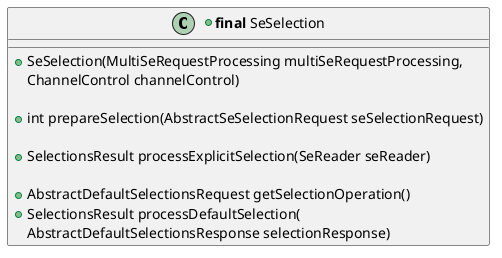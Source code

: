 '---------------------------------------------------------------------------------
' Copyright (c) 2018 Calypso Networks Association https://www.calypsonet-asso.org/
'
' See the NOTICE file(s) distributed with this work for additional
' information regarding copyright ownership.
'
' This program and the accompanying materials are made available under the
' terms of the Eclipse Public License 2.0 which is available at
' http://www.eclipse.org/legal/epl-2.0
'
' SPDX-License-Identifier: EPL-2.0 4
'---------------------------------------------------------------------------------

@startuml(id=SELECTION_SELECTION_0_8)
+class "<b>final</b> SeSelection" as SeSelection {
  +SeSelection(MultiSeRequestProcessing multiSeRequestProcessing,
    ChannelControl channelControl)

  +int prepareSelection(AbstractSeSelectionRequest seSelectionRequest)

  +SelectionsResult processExplicitSelection(SeReader seReader)

  +AbstractDefaultSelectionsRequest getSelectionOperation()
  +SelectionsResult processDefaultSelection(
    AbstractDefaultSelectionsResponse selectionResponse)
}
@enduml

@startuml(id=SELECTION_SELECTION_0_9)
+class "<b>final</b> SeSelection" as SeSelection {
  +SeSelection(MultiSeRequestProcessing multiSeRequestProcessing = FIRST_MATCH)

  +int prepareSelection(AbstractSeSelectionRequest seSelectionRequest)
  +<b>final</b> prepareReleaseSeChannel()

  +SelectionsResult processExplicitSelection(SeReader seReader)

  +AbstractDefaultSelectionsRequest getSelectionOperation()
  +SelectionsResult processDefaultSelection(
    AbstractDefaultSelectionsResponse selectionResponse)
}
@enduml

@startuml(id=SELECTION_REQUEST_0_8)
+abstract AbstractSeSelectionRequest {
  +AbstractSeSelectionRequest(SeSelector seSelector)

  #<b>final</b> addApduRequest(ApduRequest apduRequest)
  ~<b>final</b> SeRequest getSelectionRequest()
  {abstract} #AbstractMatchingSe parse(SeResponse seResponse)

  +SeSelector getSeSelector()
  +AbstractApduResponseParser getCommandParser(SeResponse seResponse,
  int commandIndex)
}

+abstract AbstractMatchingSe {
  #AbstractMatchingSe(SeResponse selectionResponse,
    TransmissionMode transmissionMode, String extraInfo)

  +<b>final</b> boolean isSelected()
  +SelectionStatus getSelectionStatus()
  +TransmissionMode getTransmissionMode()
  +String getSelectionExtraInfo()
}
@enduml

@startuml(id=SELECTION_REQUEST_0_9)
+abstract AbstractSeSelectionRequest {
  +AbstractSeSelectionRequest(SeSelector seSelector)

  #<b>final</b> addApduRequest(ApduRequest apduRequest)
  ~<b>final</b> SeRequest getSelectionRequest()
  {abstract} #AbstractMatchingSe parse(SeResponse seResponse)

  +SeSelector getSeSelector()
}

+abstract AbstractMatchingSe {
  #AbstractMatchingSe(SeResponse selectionResponse,
    TransmissionMode transmissionMode)

  +TransmissionMode getTransmissionMode()
  +boolean hasAtr()
  +byte[] getAtrBytes()
  +boolean hasFci()
  +byte[] getFciBytes()
}
@enduml

@startuml(id=SELECTION_REQUEST_ReaderAPI)
+abstract AbstractMatchingSe {
  #AbstractMatchingSe(SeResponse selectionResponse)

  +boolean hasAtr()
  +byte[] getAtrBytes()
  +boolean hasFci()
  +byte[] getFciBytes()
}
@enduml

@startuml(id=SELECTION_RESULT_0_8)
+class "<b>final</b> MatchingSelection" as MatchingSelection {
  ~MatchingSelection(int selectionIndex, AbstractSeSelectionRequest
    seSelectionRequest, AbstractMatchingSe matchingSe, SeResponse selectionSeResponse)
  +AbstractMatchingSe getMatchingSe()
  +AbstractApduResponseParser getResponseParser(int commandIndex)
  +String getExtraInfo()
  +int getSelectionIndex()
}

+class "<b>final</b> SelectionsResult" as SelectionsResult {
  ~SelectionsResult()
  ~addMatchingSelection(MatchingSelection matchingSelection)

  +boolean hasActiveSelection()
  +MatchingSelection getActiveSelection()

  +MatchingSelection getMatchingSelection(int selectionIndex)
  +List<MatchingSelection> getMatchingSelections()
}
@enduml

@startuml(id=SELECTION_RESULT_0_9)
+class "<b>final</b> SelectionsResult" as SelectionsResult {
  ~SelectionsResult()
  ~addMatchingSe(int selectionIndex, AbstractMatchingSe matchingSe)

  +boolean hasActiveSelection()
  +AbstractMatchingSe getActiveMatchingSe()

  +int getActiveSelectionIndex()
  +boolean hasSelectionMatched(int selectionIndex)
  +AbstractMatchingSe getMatchingSe(int selectionIndex)
  +Map<Integer, AbstractMatchingSe> getMatchingSelections()
}
@enduml

@startuml(id=SELECTION_RESOURCE_0_8)
+class "SeResource<T extends AbstractMatchingSe>" as SeResource_T {
  #SeResource(SeReader seReader, T matchingSe)
  +SeReader getSeReader()
  +T getMatchingSe()
}
@enduml

@startuml(id=SELECTION_RESOURCE_0_9)
+class "<b>final</b> SeResource<T extends AbstractMatchingSe>" as SeResource_T {
  #SeResource(SeReader seReader, T matchingSe)
  +SeReader getSeReader()
  +T getMatchingSe()
}
@enduml
